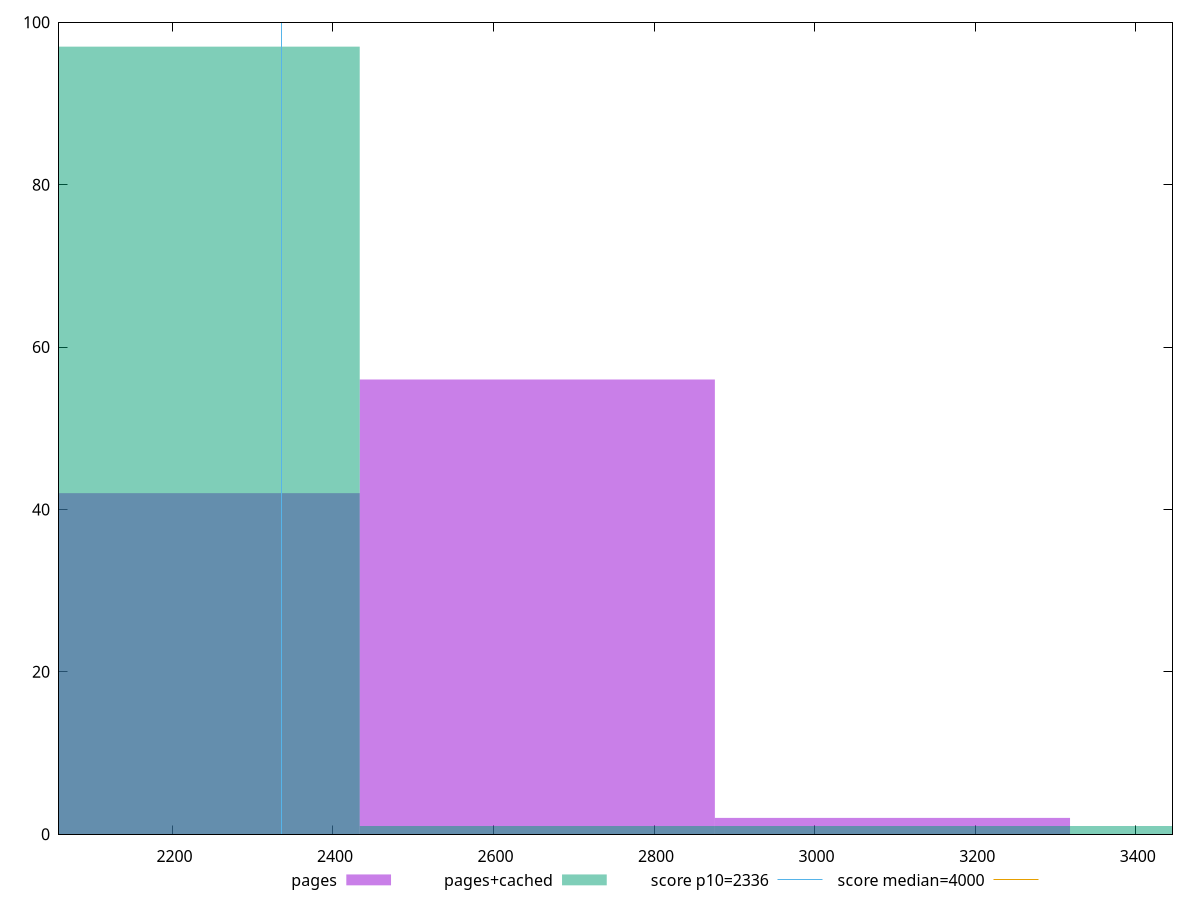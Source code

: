 reset

$pages <<EOF
3096.9455082198324 2
2654.524721331285 56
2212.103934442737 42
EOF

$pagesCached <<EOF
3539.3662951083797 1
3096.9455082198324 1
2212.103934442737 97
2654.524721331285 1
EOF

set key outside below
set boxwidth 442.42078688854747
set xrange [2058.7039999999997:3445.8105000000005]
set yrange [0:100]
set trange [0:100]
set style fill transparent solid 0.5 noborder

set parametric
set terminal svg size 640, 500 enhanced background rgb 'white'
set output "report_00017_2021-02-10T15-08-03.406Z/first-contentful-paint/comparison/histogram/0_vs_1.svg"

plot $pages title "pages" with boxes, \
     $pagesCached title "pages+cached" with boxes, \
     2336,t title "score p10=2336", \
     4000,t title "score median=4000"

reset
